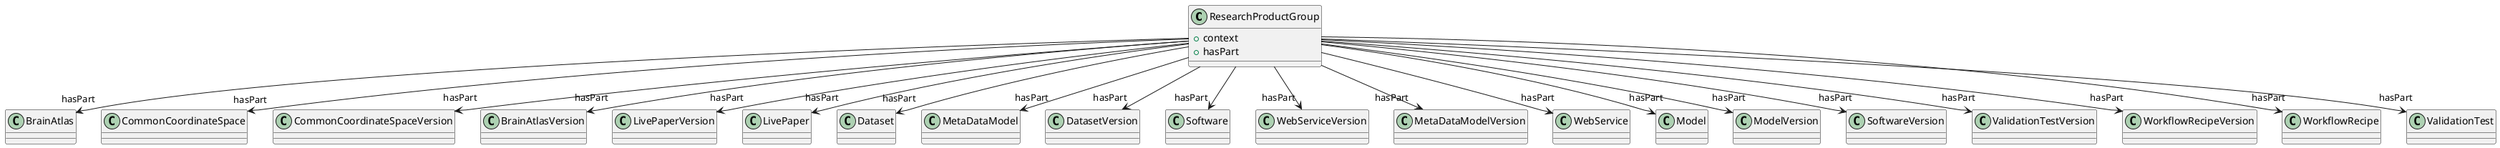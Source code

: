 @startuml
class ResearchProductGroup {
+context
+hasPart

}
ResearchProductGroup -d-> "hasPart" BrainAtlas
ResearchProductGroup -d-> "hasPart" CommonCoordinateSpace
ResearchProductGroup -d-> "hasPart" CommonCoordinateSpaceVersion
ResearchProductGroup -d-> "hasPart" BrainAtlasVersion
ResearchProductGroup -d-> "hasPart" LivePaperVersion
ResearchProductGroup -d-> "hasPart" LivePaper
ResearchProductGroup -d-> "hasPart" Dataset
ResearchProductGroup -d-> "hasPart" MetaDataModel
ResearchProductGroup -d-> "hasPart" DatasetVersion
ResearchProductGroup -d-> "hasPart" Software
ResearchProductGroup -d-> "hasPart" WebServiceVersion
ResearchProductGroup -d-> "hasPart" MetaDataModelVersion
ResearchProductGroup -d-> "hasPart" WebService
ResearchProductGroup -d-> "hasPart" Model
ResearchProductGroup -d-> "hasPart" ModelVersion
ResearchProductGroup -d-> "hasPart" SoftwareVersion
ResearchProductGroup -d-> "hasPart" ValidationTestVersion
ResearchProductGroup -d-> "hasPart" WorkflowRecipeVersion
ResearchProductGroup -d-> "hasPart" WorkflowRecipe
ResearchProductGroup -d-> "hasPart" ValidationTest

@enduml